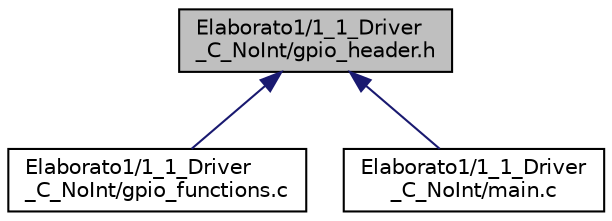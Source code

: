 digraph "Elaborato1/1_1_Driver_C_NoInt/gpio_header.h"
{
  edge [fontname="Helvetica",fontsize="10",labelfontname="Helvetica",labelfontsize="10"];
  node [fontname="Helvetica",fontsize="10",shape=record];
  Node4 [label="Elaborato1/1_1_Driver\l_C_NoInt/gpio_header.h",height=0.2,width=0.4,color="black", fillcolor="grey75", style="filled", fontcolor="black"];
  Node4 -> Node5 [dir="back",color="midnightblue",fontsize="10",style="solid",fontname="Helvetica"];
  Node5 [label="Elaborato1/1_1_Driver\l_C_NoInt/gpio_functions.c",height=0.2,width=0.4,color="black", fillcolor="white", style="filled",URL="$gpio__functions_8c.html",tooltip="Questo file mette a disposizione un firmware per gestire il comportamento della periferica. "];
  Node4 -> Node6 [dir="back",color="midnightblue",fontsize="10",style="solid",fontname="Helvetica"];
  Node6 [label="Elaborato1/1_1_Driver\l_C_NoInt/main.c",height=0.2,width=0.4,color="black", fillcolor="white", style="filled",URL="$_elaborato1_21__1___driver___c___no_int_2main_8c.html",tooltip="Programma principale che contiene al suo interno l&#39;implemetazione di un particolare driver che pilota..."];
}
